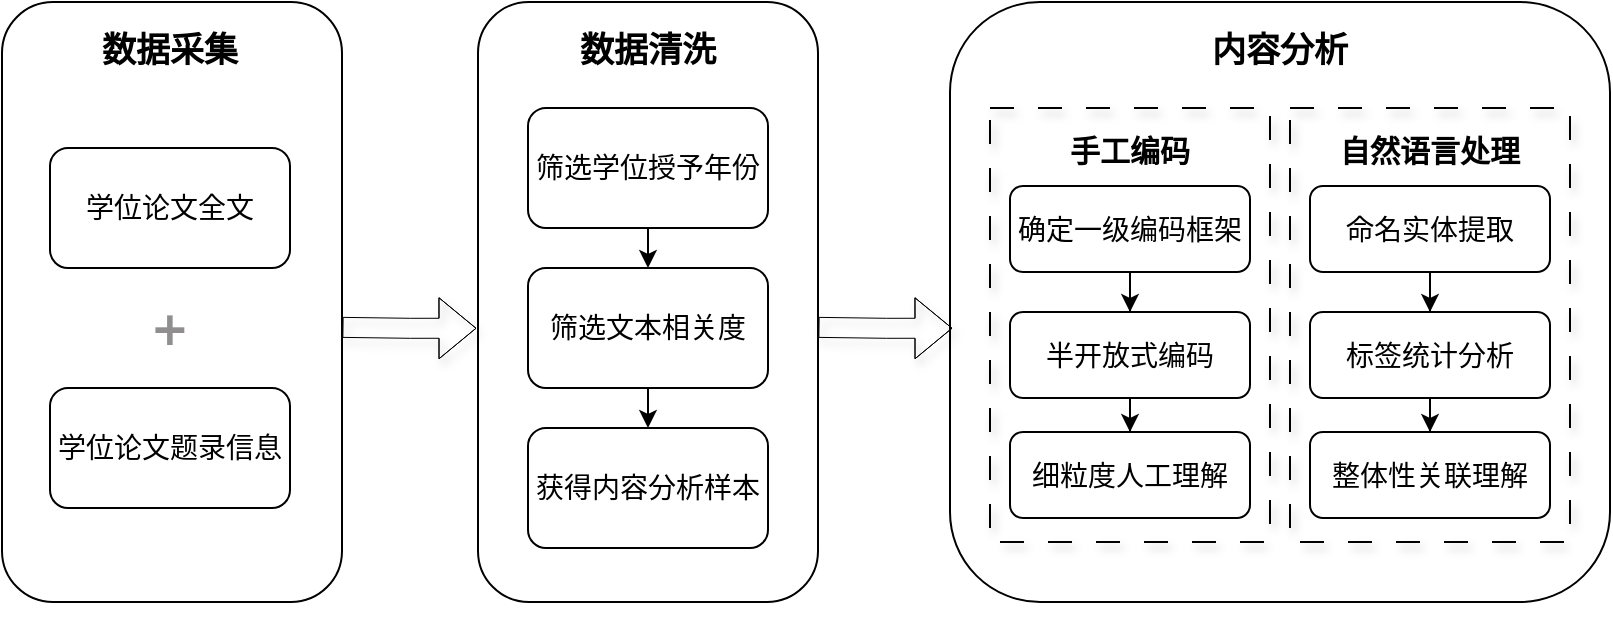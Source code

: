 <mxfile version="21.6.8" type="github">
  <diagram name="第 1 页" id="prxXN120mgdLXzcwhEjI">
    <mxGraphModel dx="1051" dy="650" grid="1" gridSize="10" guides="1" tooltips="1" connect="1" arrows="1" fold="1" page="1" pageScale="1" pageWidth="827" pageHeight="1169" math="0" shadow="0">
      <root>
        <mxCell id="0" />
        <mxCell id="1" parent="0" />
        <mxCell id="0kdH19cf69ulMLS0QSHI-5" value="" style="rounded=1;whiteSpace=wrap;html=1;" vertex="1" parent="1">
          <mxGeometry x="56" y="120" width="170" height="300" as="geometry" />
        </mxCell>
        <mxCell id="0kdH19cf69ulMLS0QSHI-6" value="&lt;b style=&quot;font-size: 17px;&quot;&gt;数据采集&lt;/b&gt;" style="text;html=1;strokeColor=none;fillColor=none;align=center;verticalAlign=middle;whiteSpace=wrap;rounded=0;fontSize=17;" vertex="1" parent="1">
          <mxGeometry x="100" y="130" width="80" height="30" as="geometry" />
        </mxCell>
        <mxCell id="0kdH19cf69ulMLS0QSHI-7" value="学位论文全文" style="rounded=1;whiteSpace=wrap;html=1;fontSize=14;" vertex="1" parent="1">
          <mxGeometry x="80" y="193" width="120" height="60" as="geometry" />
        </mxCell>
        <mxCell id="0kdH19cf69ulMLS0QSHI-9" value="学位论文题录信息" style="rounded=1;whiteSpace=wrap;html=1;fontSize=14;" vertex="1" parent="1">
          <mxGeometry x="80" y="313" width="120" height="60" as="geometry" />
        </mxCell>
        <mxCell id="0kdH19cf69ulMLS0QSHI-10" style="edgeStyle=orthogonalEdgeStyle;rounded=0;orthogonalLoop=1;jettySize=auto;html=1;exitX=0.5;exitY=1;exitDx=0;exitDy=0;" edge="1" parent="1" source="0kdH19cf69ulMLS0QSHI-5" target="0kdH19cf69ulMLS0QSHI-5">
          <mxGeometry relative="1" as="geometry" />
        </mxCell>
        <mxCell id="0kdH19cf69ulMLS0QSHI-11" style="edgeStyle=orthogonalEdgeStyle;rounded=0;orthogonalLoop=1;jettySize=auto;html=1;exitX=0.5;exitY=1;exitDx=0;exitDy=0;" edge="1" parent="1" source="0kdH19cf69ulMLS0QSHI-5" target="0kdH19cf69ulMLS0QSHI-5">
          <mxGeometry relative="1" as="geometry" />
        </mxCell>
        <mxCell id="0kdH19cf69ulMLS0QSHI-13" value="" style="rounded=1;whiteSpace=wrap;html=1;" vertex="1" parent="1">
          <mxGeometry x="294" y="120" width="170" height="300" as="geometry" />
        </mxCell>
        <mxCell id="0kdH19cf69ulMLS0QSHI-14" value="&lt;b style=&quot;font-size: 17px;&quot;&gt;数据清洗&lt;/b&gt;" style="text;html=1;strokeColor=none;fillColor=none;align=center;verticalAlign=middle;whiteSpace=wrap;rounded=0;fontSize=17;" vertex="1" parent="1">
          <mxGeometry x="339" y="130" width="80" height="30" as="geometry" />
        </mxCell>
        <mxCell id="0kdH19cf69ulMLS0QSHI-22" style="edgeStyle=orthogonalEdgeStyle;rounded=0;orthogonalLoop=1;jettySize=auto;html=1;exitX=0.5;exitY=1;exitDx=0;exitDy=0;entryX=0.5;entryY=0;entryDx=0;entryDy=0;" edge="1" parent="1" source="0kdH19cf69ulMLS0QSHI-15" target="0kdH19cf69ulMLS0QSHI-16">
          <mxGeometry relative="1" as="geometry" />
        </mxCell>
        <mxCell id="0kdH19cf69ulMLS0QSHI-15" value="筛选学位授予年份" style="rounded=1;whiteSpace=wrap;html=1;fontSize=14;" vertex="1" parent="1">
          <mxGeometry x="319" y="173" width="120" height="60" as="geometry" />
        </mxCell>
        <mxCell id="0kdH19cf69ulMLS0QSHI-23" style="edgeStyle=orthogonalEdgeStyle;rounded=0;orthogonalLoop=1;jettySize=auto;html=1;exitX=0.5;exitY=1;exitDx=0;exitDy=0;entryX=0.5;entryY=0;entryDx=0;entryDy=0;" edge="1" parent="1" source="0kdH19cf69ulMLS0QSHI-16" target="0kdH19cf69ulMLS0QSHI-17">
          <mxGeometry relative="1" as="geometry" />
        </mxCell>
        <mxCell id="0kdH19cf69ulMLS0QSHI-16" value="筛选文本相关度" style="rounded=1;whiteSpace=wrap;html=1;fontSize=14;" vertex="1" parent="1">
          <mxGeometry x="319" y="253" width="120" height="60" as="geometry" />
        </mxCell>
        <mxCell id="0kdH19cf69ulMLS0QSHI-17" value="获得内容分析样本" style="rounded=1;whiteSpace=wrap;html=1;fontSize=14;" vertex="1" parent="1">
          <mxGeometry x="319" y="333" width="120" height="60" as="geometry" />
        </mxCell>
        <mxCell id="0kdH19cf69ulMLS0QSHI-18" style="edgeStyle=orthogonalEdgeStyle;rounded=0;orthogonalLoop=1;jettySize=auto;html=1;exitX=0.5;exitY=1;exitDx=0;exitDy=0;" edge="1" parent="1" source="0kdH19cf69ulMLS0QSHI-13" target="0kdH19cf69ulMLS0QSHI-13">
          <mxGeometry relative="1" as="geometry" />
        </mxCell>
        <mxCell id="0kdH19cf69ulMLS0QSHI-19" style="edgeStyle=orthogonalEdgeStyle;rounded=0;orthogonalLoop=1;jettySize=auto;html=1;exitX=0.5;exitY=1;exitDx=0;exitDy=0;" edge="1" parent="1" source="0kdH19cf69ulMLS0QSHI-13" target="0kdH19cf69ulMLS0QSHI-13">
          <mxGeometry relative="1" as="geometry" />
        </mxCell>
        <mxCell id="0kdH19cf69ulMLS0QSHI-21" value="➕" style="text;strokeColor=none;align=center;fillColor=none;html=1;verticalAlign=middle;whiteSpace=wrap;rounded=0;fontSize=21;labelBackgroundColor=none;labelBorderColor=none;fontColor=#908e8e;glass=0;shadow=0;" vertex="1" parent="1">
          <mxGeometry x="110" y="268" width="60" height="30" as="geometry" />
        </mxCell>
        <mxCell id="0kdH19cf69ulMLS0QSHI-25" value="" style="rounded=1;whiteSpace=wrap;html=1;" vertex="1" parent="1">
          <mxGeometry x="530" y="120" width="330" height="300" as="geometry" />
        </mxCell>
        <mxCell id="0kdH19cf69ulMLS0QSHI-51" value="" style="rounded=0;whiteSpace=wrap;html=1;dashed=1;dashPattern=12 12;fillColor=none;glass=0;shadow=1;" vertex="1" parent="1">
          <mxGeometry x="550" y="173" width="140" height="217" as="geometry" />
        </mxCell>
        <mxCell id="0kdH19cf69ulMLS0QSHI-26" value="&lt;b style=&quot;font-size: 17px;&quot;&gt;内容分析&lt;/b&gt;" style="text;html=1;strokeColor=none;fillColor=none;align=center;verticalAlign=middle;whiteSpace=wrap;rounded=0;fontSize=17;" vertex="1" parent="1">
          <mxGeometry x="655" y="130" width="80" height="30" as="geometry" />
        </mxCell>
        <mxCell id="0kdH19cf69ulMLS0QSHI-48" value="" style="edgeStyle=orthogonalEdgeStyle;rounded=0;orthogonalLoop=1;jettySize=auto;html=1;" edge="1" parent="1" source="0kdH19cf69ulMLS0QSHI-28" target="0kdH19cf69ulMLS0QSHI-47">
          <mxGeometry relative="1" as="geometry" />
        </mxCell>
        <mxCell id="0kdH19cf69ulMLS0QSHI-28" value="确定一级编码框架" style="rounded=1;whiteSpace=wrap;html=1;fontSize=14;" vertex="1" parent="1">
          <mxGeometry x="560" y="212" width="120" height="43" as="geometry" />
        </mxCell>
        <mxCell id="0kdH19cf69ulMLS0QSHI-32" style="edgeStyle=orthogonalEdgeStyle;rounded=0;orthogonalLoop=1;jettySize=auto;html=1;exitX=0.5;exitY=1;exitDx=0;exitDy=0;" edge="1" parent="1" source="0kdH19cf69ulMLS0QSHI-25" target="0kdH19cf69ulMLS0QSHI-25">
          <mxGeometry relative="1" as="geometry" />
        </mxCell>
        <mxCell id="0kdH19cf69ulMLS0QSHI-33" style="edgeStyle=orthogonalEdgeStyle;rounded=0;orthogonalLoop=1;jettySize=auto;html=1;exitX=0.5;exitY=1;exitDx=0;exitDy=0;" edge="1" parent="1" source="0kdH19cf69ulMLS0QSHI-25" target="0kdH19cf69ulMLS0QSHI-25">
          <mxGeometry relative="1" as="geometry" />
        </mxCell>
        <mxCell id="0kdH19cf69ulMLS0QSHI-50" value="" style="edgeStyle=orthogonalEdgeStyle;rounded=0;orthogonalLoop=1;jettySize=auto;html=1;" edge="1" parent="1" source="0kdH19cf69ulMLS0QSHI-47" target="0kdH19cf69ulMLS0QSHI-49">
          <mxGeometry relative="1" as="geometry" />
        </mxCell>
        <mxCell id="0kdH19cf69ulMLS0QSHI-47" value="半开放式编码" style="rounded=1;whiteSpace=wrap;html=1;fontSize=14;" vertex="1" parent="1">
          <mxGeometry x="560" y="275" width="120" height="43" as="geometry" />
        </mxCell>
        <mxCell id="0kdH19cf69ulMLS0QSHI-49" value="细粒度人工理解" style="rounded=1;whiteSpace=wrap;html=1;fontSize=14;" vertex="1" parent="1">
          <mxGeometry x="560" y="335" width="120" height="43" as="geometry" />
        </mxCell>
        <mxCell id="0kdH19cf69ulMLS0QSHI-52" value="&lt;font style=&quot;font-size: 15px;&quot;&gt;手工编码&lt;/font&gt;" style="text;html=1;strokeColor=none;fillColor=none;align=center;verticalAlign=middle;whiteSpace=wrap;rounded=0;fontStyle=1;fontSize=15;" vertex="1" parent="1">
          <mxGeometry x="580" y="179" width="80" height="30" as="geometry" />
        </mxCell>
        <mxCell id="0kdH19cf69ulMLS0QSHI-53" style="edgeStyle=orthogonalEdgeStyle;shape=flexArrow;rounded=0;orthogonalLoop=1;jettySize=auto;html=1;exitX=1.01;exitY=0.541;exitDx=0;exitDy=0;entryX=0;entryY=0.5;entryDx=0;entryDy=0;shadow=1;strokeWidth=0.5;exitPerimeter=0;" edge="1" parent="1">
          <mxGeometry relative="1" as="geometry">
            <mxPoint x="464" y="282.44" as="sourcePoint" />
            <mxPoint x="531" y="282.88" as="targetPoint" />
          </mxGeometry>
        </mxCell>
        <mxCell id="0kdH19cf69ulMLS0QSHI-54" style="edgeStyle=orthogonalEdgeStyle;shape=flexArrow;rounded=0;orthogonalLoop=1;jettySize=auto;html=1;exitX=1.01;exitY=0.541;exitDx=0;exitDy=0;entryX=0;entryY=0.5;entryDx=0;entryDy=0;shadow=1;strokeWidth=0.5;exitPerimeter=0;" edge="1" parent="1">
          <mxGeometry relative="1" as="geometry">
            <mxPoint x="226" y="282.44" as="sourcePoint" />
            <mxPoint x="293" y="282.88" as="targetPoint" />
          </mxGeometry>
        </mxCell>
        <mxCell id="0kdH19cf69ulMLS0QSHI-55" value="" style="rounded=0;whiteSpace=wrap;html=1;dashed=1;dashPattern=12 12;fillColor=none;glass=0;shadow=1;" vertex="1" parent="1">
          <mxGeometry x="700" y="173" width="140" height="217" as="geometry" />
        </mxCell>
        <mxCell id="0kdH19cf69ulMLS0QSHI-56" value="" style="edgeStyle=orthogonalEdgeStyle;rounded=0;orthogonalLoop=1;jettySize=auto;html=1;" edge="1" parent="1" source="0kdH19cf69ulMLS0QSHI-57" target="0kdH19cf69ulMLS0QSHI-59">
          <mxGeometry relative="1" as="geometry" />
        </mxCell>
        <mxCell id="0kdH19cf69ulMLS0QSHI-57" value="命名实体提取" style="rounded=1;whiteSpace=wrap;html=1;fontSize=14;" vertex="1" parent="1">
          <mxGeometry x="710" y="212" width="120" height="43" as="geometry" />
        </mxCell>
        <mxCell id="0kdH19cf69ulMLS0QSHI-58" value="" style="edgeStyle=orthogonalEdgeStyle;rounded=0;orthogonalLoop=1;jettySize=auto;html=1;" edge="1" parent="1" source="0kdH19cf69ulMLS0QSHI-59" target="0kdH19cf69ulMLS0QSHI-60">
          <mxGeometry relative="1" as="geometry" />
        </mxCell>
        <mxCell id="0kdH19cf69ulMLS0QSHI-59" value="标签统计分析" style="rounded=1;whiteSpace=wrap;html=1;fontSize=14;" vertex="1" parent="1">
          <mxGeometry x="710" y="275" width="120" height="43" as="geometry" />
        </mxCell>
        <mxCell id="0kdH19cf69ulMLS0QSHI-60" value="整体性关联理解" style="rounded=1;whiteSpace=wrap;html=1;fontSize=14;" vertex="1" parent="1">
          <mxGeometry x="710" y="335" width="120" height="43" as="geometry" />
        </mxCell>
        <mxCell id="0kdH19cf69ulMLS0QSHI-61" value="&lt;font style=&quot;font-size: 15px;&quot;&gt;自然语言处理&lt;/font&gt;" style="text;html=1;strokeColor=none;fillColor=none;align=center;verticalAlign=middle;whiteSpace=wrap;rounded=0;fontStyle=1;fontSize=15;" vertex="1" parent="1">
          <mxGeometry x="720" y="179" width="100" height="30" as="geometry" />
        </mxCell>
      </root>
    </mxGraphModel>
  </diagram>
</mxfile>
